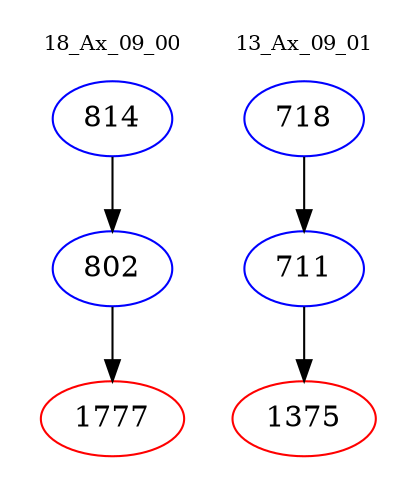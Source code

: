 digraph{
subgraph cluster_0 {
color = white
label = "18_Ax_09_00";
fontsize=10;
T0_814 [label="814", color="blue"]
T0_814 -> T0_802 [color="black"]
T0_802 [label="802", color="blue"]
T0_802 -> T0_1777 [color="black"]
T0_1777 [label="1777", color="red"]
}
subgraph cluster_1 {
color = white
label = "13_Ax_09_01";
fontsize=10;
T1_718 [label="718", color="blue"]
T1_718 -> T1_711 [color="black"]
T1_711 [label="711", color="blue"]
T1_711 -> T1_1375 [color="black"]
T1_1375 [label="1375", color="red"]
}
}

